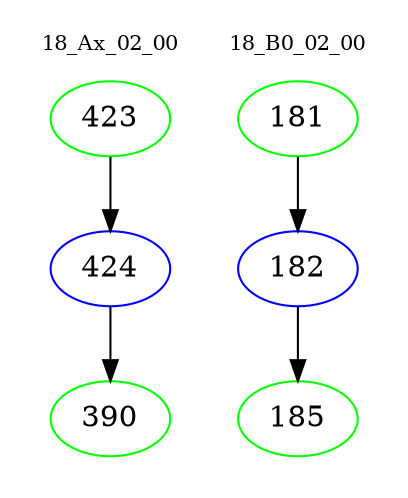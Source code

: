 digraph{
subgraph cluster_0 {
color = white
label = "18_Ax_02_00";
fontsize=10;
T0_423 [label="423", color="green"]
T0_423 -> T0_424 [color="black"]
T0_424 [label="424", color="blue"]
T0_424 -> T0_390 [color="black"]
T0_390 [label="390", color="green"]
}
subgraph cluster_1 {
color = white
label = "18_B0_02_00";
fontsize=10;
T1_181 [label="181", color="green"]
T1_181 -> T1_182 [color="black"]
T1_182 [label="182", color="blue"]
T1_182 -> T1_185 [color="black"]
T1_185 [label="185", color="green"]
}
}
